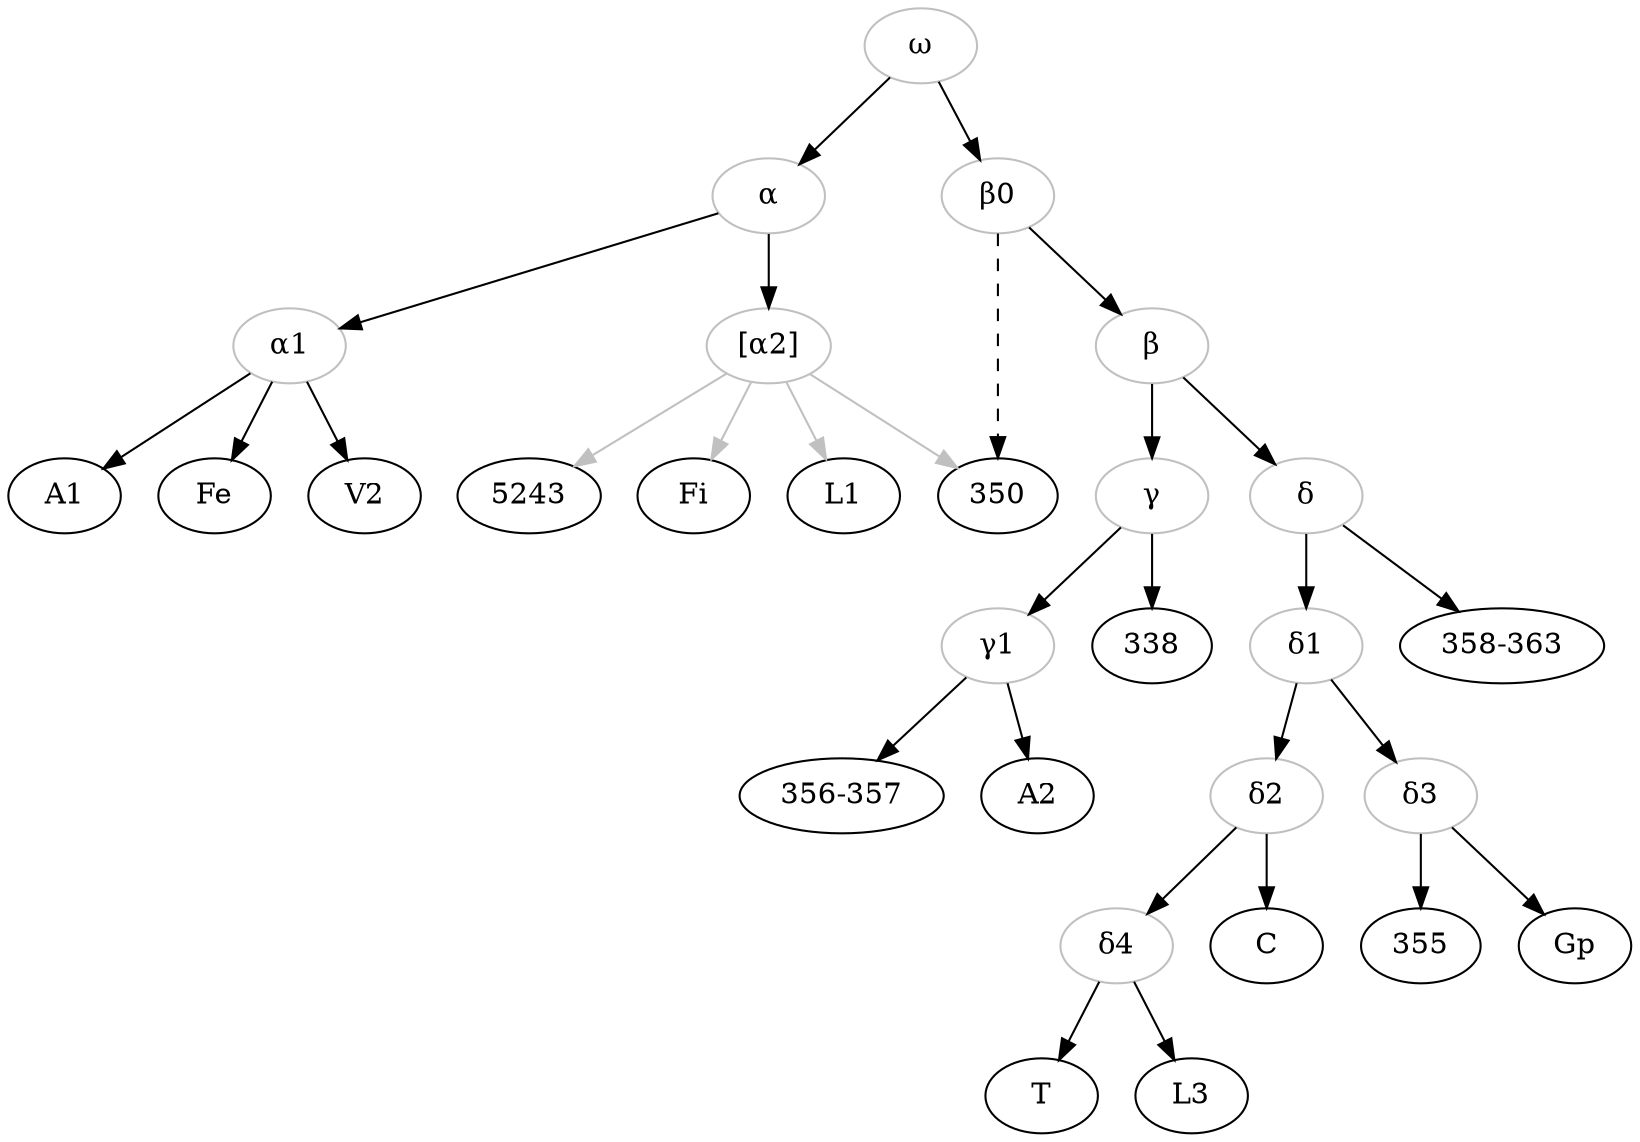 digraph {
alpha[label="α", color="grey"];
alpha1[label="α1", color="grey"];  
alpha2[label="[α2]", color="grey"];  
beta[label="β", color="grey"];
betaZero[label="β0", color="grey"];
gamma[label="γ", color="grey"];
gamma1[label="γ1", color="grey"];

delta[label="δ", color="grey"]
delta1[label="δ1", color="grey"];
delta2[label="δ2", color="grey"];
delta3[label="δ3", color="grey"];
delta4[label="δ4", color="grey"];
omega[label="ω", color="grey"];
356[label="356-357"]
358[label="358-363"]

omega->alpha;
alpha->alpha1;
alpha1->A1;
alpha1->Fe;
alpha1->V2;
alpha->alpha2;
alpha2->5243[color="grey"];
alpha2->Fi[color="grey"];
alpha2->L1[color="grey"];
alpha2->350[color="grey"];

omega->betaZero;
betaZero->350[style="dashed"]
betaZero->beta;
beta->gamma;
gamma->338;
gamma->gamma1;
gamma1->356;
gamma1->A2;
beta->delta;
delta->358;
delta->delta1;
delta1->delta2;
delta2->C;
delta2->delta4;
delta4->T;
delta4->L3;
delta1->delta3;
delta3->355;
delta3->Gp;

}

